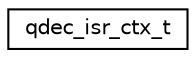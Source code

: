 digraph "Graphical Class Hierarchy"
{
 // LATEX_PDF_SIZE
  edge [fontname="Helvetica",fontsize="10",labelfontname="Helvetica",labelfontsize="10"];
  node [fontname="Helvetica",fontsize="10",shape=record];
  rankdir="LR";
  Node0 [label="qdec_isr_ctx_t",height=0.2,width=0.4,color="black", fillcolor="white", style="filled",URL="$structqdec__isr__ctx__t.html",tooltip="Default interrupt context entry holding callback and argument."];
}
